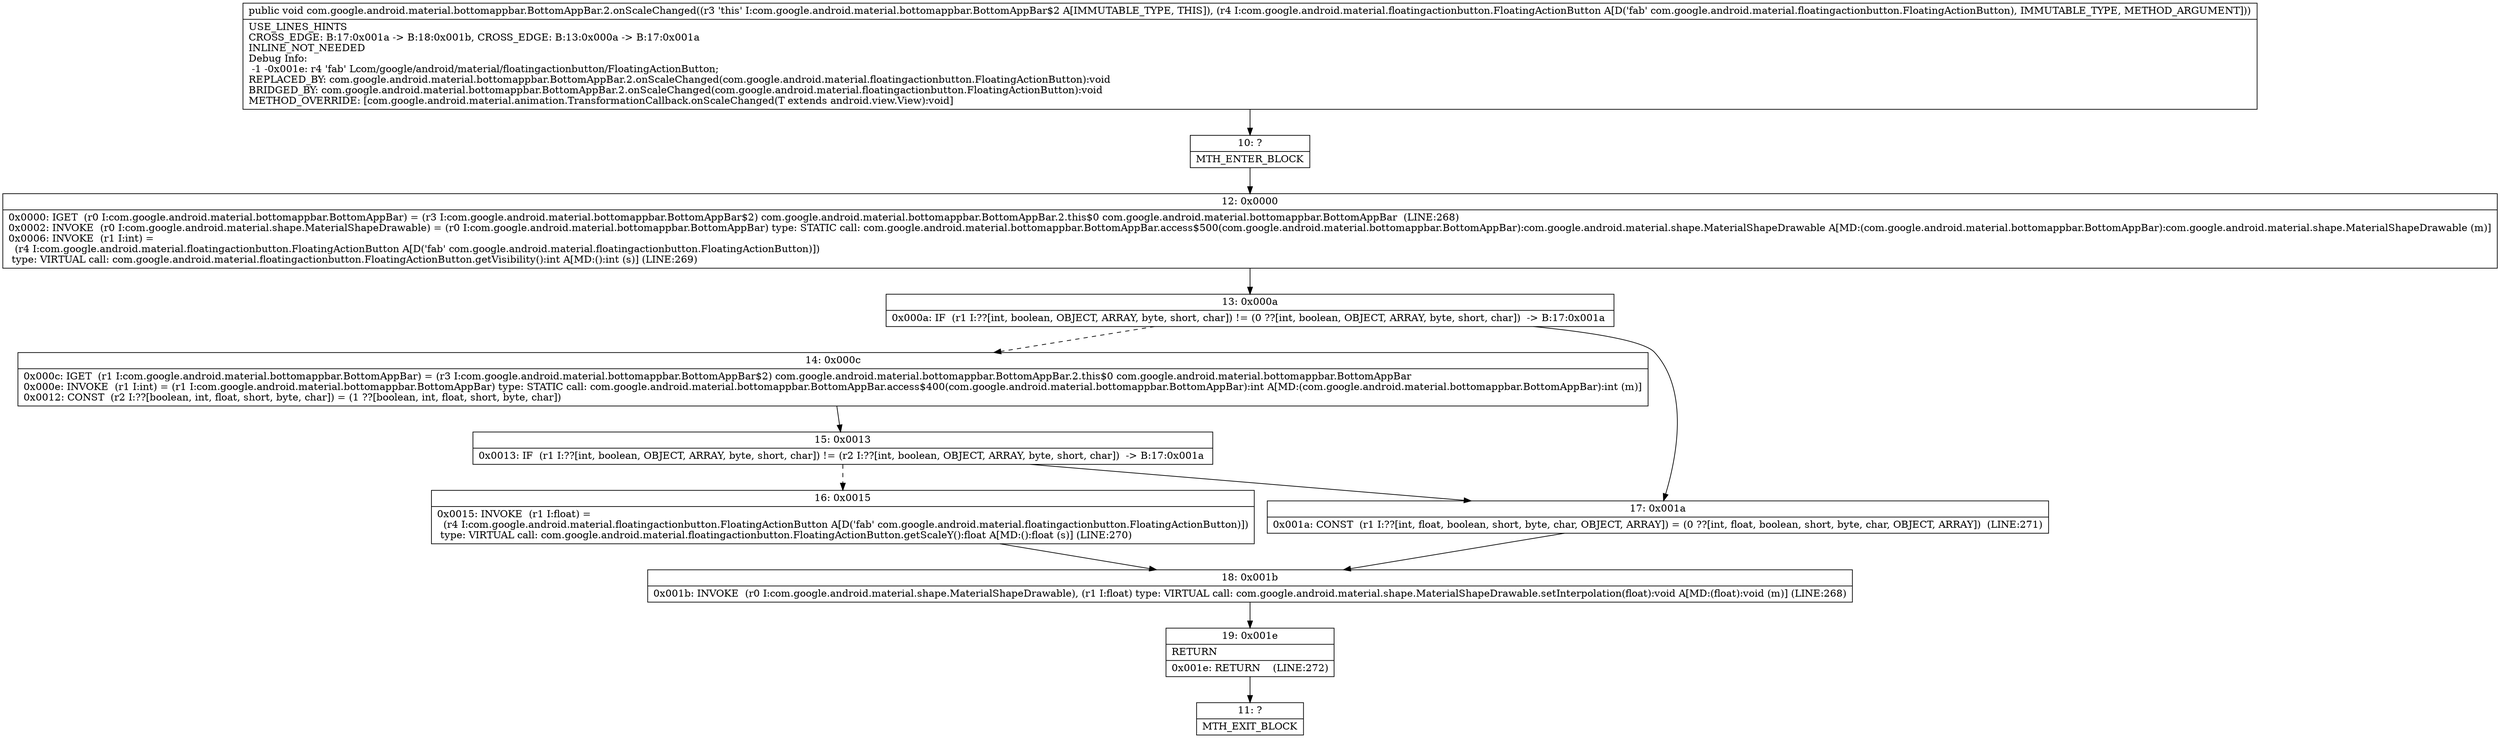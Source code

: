 digraph "CFG forcom.google.android.material.bottomappbar.BottomAppBar.2.onScaleChanged(Lcom\/google\/android\/material\/floatingactionbutton\/FloatingActionButton;)V" {
Node_10 [shape=record,label="{10\:\ ?|MTH_ENTER_BLOCK\l}"];
Node_12 [shape=record,label="{12\:\ 0x0000|0x0000: IGET  (r0 I:com.google.android.material.bottomappbar.BottomAppBar) = (r3 I:com.google.android.material.bottomappbar.BottomAppBar$2) com.google.android.material.bottomappbar.BottomAppBar.2.this$0 com.google.android.material.bottomappbar.BottomAppBar  (LINE:268)\l0x0002: INVOKE  (r0 I:com.google.android.material.shape.MaterialShapeDrawable) = (r0 I:com.google.android.material.bottomappbar.BottomAppBar) type: STATIC call: com.google.android.material.bottomappbar.BottomAppBar.access$500(com.google.android.material.bottomappbar.BottomAppBar):com.google.android.material.shape.MaterialShapeDrawable A[MD:(com.google.android.material.bottomappbar.BottomAppBar):com.google.android.material.shape.MaterialShapeDrawable (m)]\l0x0006: INVOKE  (r1 I:int) = \l  (r4 I:com.google.android.material.floatingactionbutton.FloatingActionButton A[D('fab' com.google.android.material.floatingactionbutton.FloatingActionButton)])\l type: VIRTUAL call: com.google.android.material.floatingactionbutton.FloatingActionButton.getVisibility():int A[MD:():int (s)] (LINE:269)\l}"];
Node_13 [shape=record,label="{13\:\ 0x000a|0x000a: IF  (r1 I:??[int, boolean, OBJECT, ARRAY, byte, short, char]) != (0 ??[int, boolean, OBJECT, ARRAY, byte, short, char])  \-\> B:17:0x001a \l}"];
Node_14 [shape=record,label="{14\:\ 0x000c|0x000c: IGET  (r1 I:com.google.android.material.bottomappbar.BottomAppBar) = (r3 I:com.google.android.material.bottomappbar.BottomAppBar$2) com.google.android.material.bottomappbar.BottomAppBar.2.this$0 com.google.android.material.bottomappbar.BottomAppBar \l0x000e: INVOKE  (r1 I:int) = (r1 I:com.google.android.material.bottomappbar.BottomAppBar) type: STATIC call: com.google.android.material.bottomappbar.BottomAppBar.access$400(com.google.android.material.bottomappbar.BottomAppBar):int A[MD:(com.google.android.material.bottomappbar.BottomAppBar):int (m)]\l0x0012: CONST  (r2 I:??[boolean, int, float, short, byte, char]) = (1 ??[boolean, int, float, short, byte, char]) \l}"];
Node_15 [shape=record,label="{15\:\ 0x0013|0x0013: IF  (r1 I:??[int, boolean, OBJECT, ARRAY, byte, short, char]) != (r2 I:??[int, boolean, OBJECT, ARRAY, byte, short, char])  \-\> B:17:0x001a \l}"];
Node_16 [shape=record,label="{16\:\ 0x0015|0x0015: INVOKE  (r1 I:float) = \l  (r4 I:com.google.android.material.floatingactionbutton.FloatingActionButton A[D('fab' com.google.android.material.floatingactionbutton.FloatingActionButton)])\l type: VIRTUAL call: com.google.android.material.floatingactionbutton.FloatingActionButton.getScaleY():float A[MD:():float (s)] (LINE:270)\l}"];
Node_18 [shape=record,label="{18\:\ 0x001b|0x001b: INVOKE  (r0 I:com.google.android.material.shape.MaterialShapeDrawable), (r1 I:float) type: VIRTUAL call: com.google.android.material.shape.MaterialShapeDrawable.setInterpolation(float):void A[MD:(float):void (m)] (LINE:268)\l}"];
Node_19 [shape=record,label="{19\:\ 0x001e|RETURN\l|0x001e: RETURN    (LINE:272)\l}"];
Node_11 [shape=record,label="{11\:\ ?|MTH_EXIT_BLOCK\l}"];
Node_17 [shape=record,label="{17\:\ 0x001a|0x001a: CONST  (r1 I:??[int, float, boolean, short, byte, char, OBJECT, ARRAY]) = (0 ??[int, float, boolean, short, byte, char, OBJECT, ARRAY])  (LINE:271)\l}"];
MethodNode[shape=record,label="{public void com.google.android.material.bottomappbar.BottomAppBar.2.onScaleChanged((r3 'this' I:com.google.android.material.bottomappbar.BottomAppBar$2 A[IMMUTABLE_TYPE, THIS]), (r4 I:com.google.android.material.floatingactionbutton.FloatingActionButton A[D('fab' com.google.android.material.floatingactionbutton.FloatingActionButton), IMMUTABLE_TYPE, METHOD_ARGUMENT]))  | USE_LINES_HINTS\lCROSS_EDGE: B:17:0x001a \-\> B:18:0x001b, CROSS_EDGE: B:13:0x000a \-\> B:17:0x001a\lINLINE_NOT_NEEDED\lDebug Info:\l  \-1 \-0x001e: r4 'fab' Lcom\/google\/android\/material\/floatingactionbutton\/FloatingActionButton;\lREPLACED_BY: com.google.android.material.bottomappbar.BottomAppBar.2.onScaleChanged(com.google.android.material.floatingactionbutton.FloatingActionButton):void\lBRIDGED_BY: com.google.android.material.bottomappbar.BottomAppBar.2.onScaleChanged(com.google.android.material.floatingactionbutton.FloatingActionButton):void\lMETHOD_OVERRIDE: [com.google.android.material.animation.TransformationCallback.onScaleChanged(T extends android.view.View):void]\l}"];
MethodNode -> Node_10;Node_10 -> Node_12;
Node_12 -> Node_13;
Node_13 -> Node_14[style=dashed];
Node_13 -> Node_17;
Node_14 -> Node_15;
Node_15 -> Node_16[style=dashed];
Node_15 -> Node_17;
Node_16 -> Node_18;
Node_18 -> Node_19;
Node_19 -> Node_11;
Node_17 -> Node_18;
}

